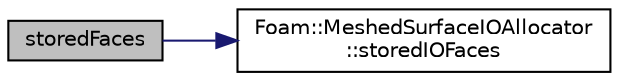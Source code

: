 digraph "storedFaces"
{
  bgcolor="transparent";
  edge [fontname="Helvetica",fontsize="10",labelfontname="Helvetica",labelfontsize="10"];
  node [fontname="Helvetica",fontsize="10",shape=record];
  rankdir="LR";
  Node403 [label="storedFaces",height=0.2,width=0.4,color="black", fillcolor="grey75", style="filled", fontcolor="black"];
  Node403 -> Node404 [color="midnightblue",fontsize="10",style="solid",fontname="Helvetica"];
  Node404 [label="Foam::MeshedSurfaceIOAllocator\l::storedIOFaces",height=0.2,width=0.4,color="black",URL="$a30845.html#aac302ffacba23175075789791d6807a9",tooltip="Non-const access to the faces. "];
}
